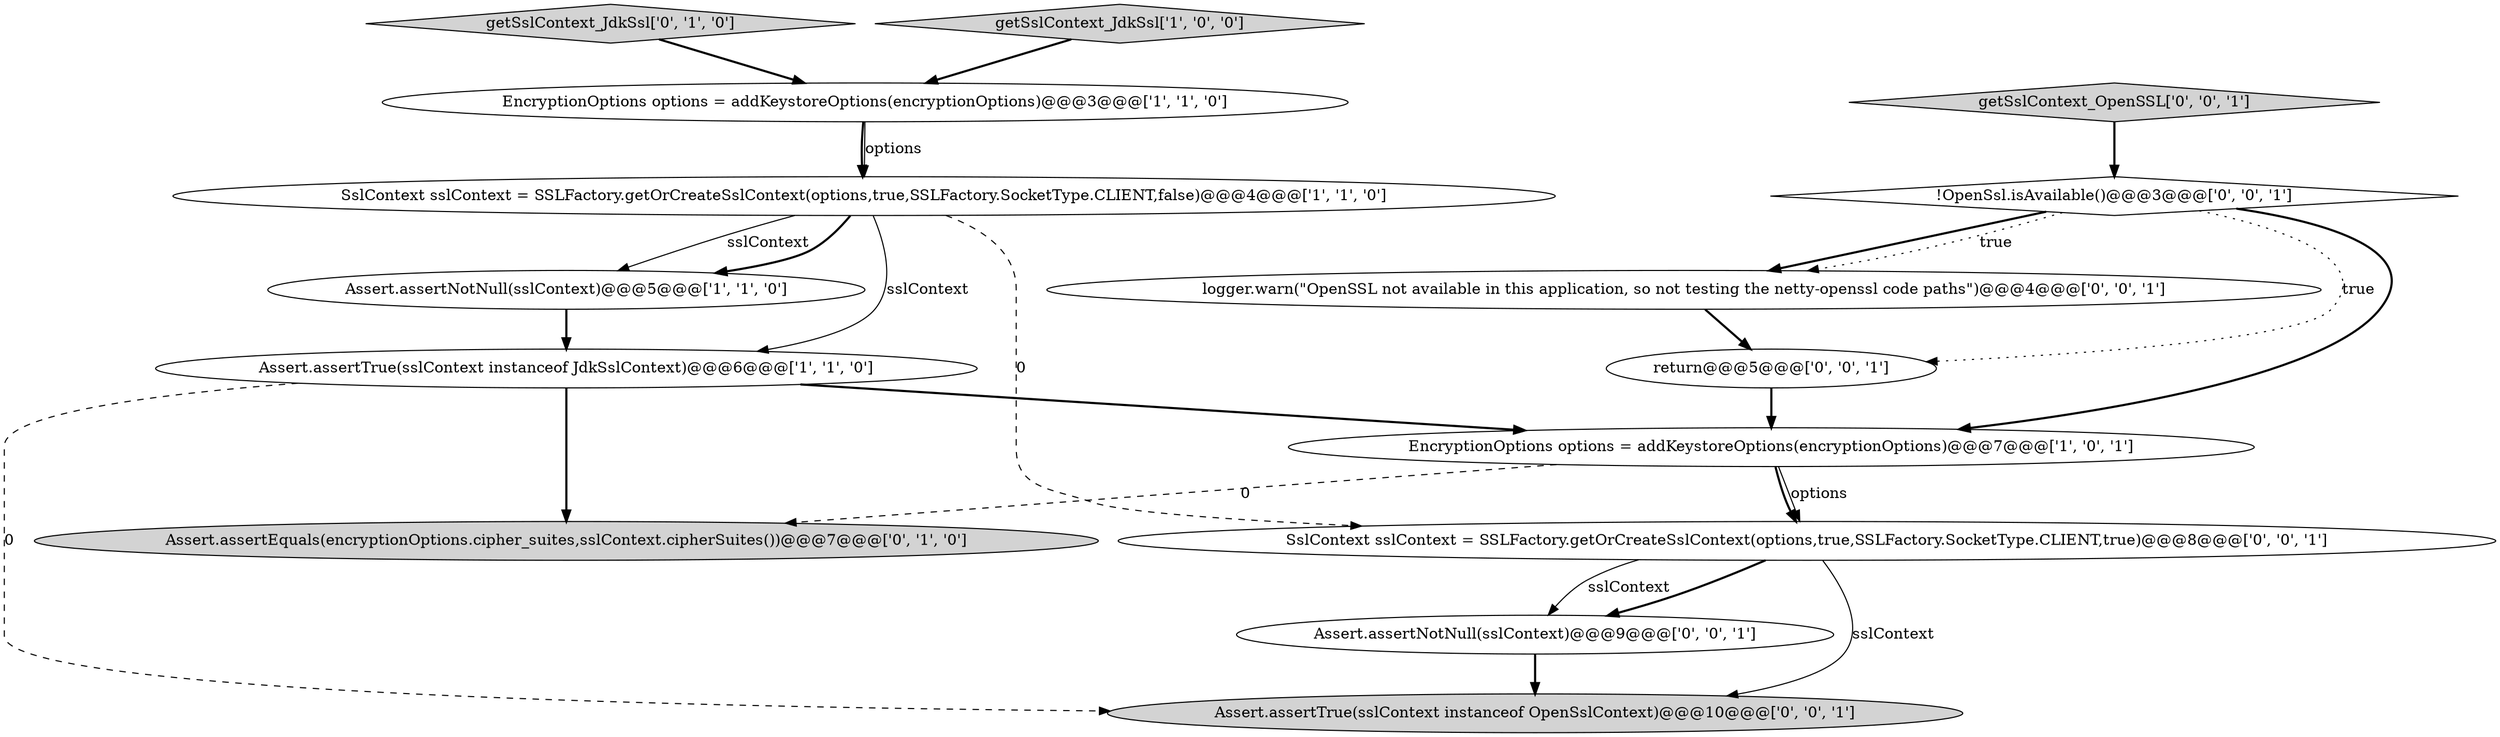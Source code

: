 digraph {
6 [style = filled, label = "getSslContext_JdkSsl['0', '1', '0']", fillcolor = lightgray, shape = diamond image = "AAA0AAABBB2BBB"];
2 [style = filled, label = "EncryptionOptions options = addKeystoreOptions(encryptionOptions)@@@7@@@['1', '0', '1']", fillcolor = white, shape = ellipse image = "AAA0AAABBB1BBB"];
4 [style = filled, label = "SslContext sslContext = SSLFactory.getOrCreateSslContext(options,true,SSLFactory.SocketType.CLIENT,false)@@@4@@@['1', '1', '0']", fillcolor = white, shape = ellipse image = "AAA0AAABBB1BBB"];
7 [style = filled, label = "Assert.assertEquals(encryptionOptions.cipher_suites,sslContext.cipherSuites())@@@7@@@['0', '1', '0']", fillcolor = lightgray, shape = ellipse image = "AAA1AAABBB2BBB"];
3 [style = filled, label = "Assert.assertTrue(sslContext instanceof JdkSslContext)@@@6@@@['1', '1', '0']", fillcolor = white, shape = ellipse image = "AAA0AAABBB1BBB"];
10 [style = filled, label = "Assert.assertTrue(sslContext instanceof OpenSslContext)@@@10@@@['0', '0', '1']", fillcolor = lightgray, shape = ellipse image = "AAA0AAABBB3BBB"];
11 [style = filled, label = "SslContext sslContext = SSLFactory.getOrCreateSslContext(options,true,SSLFactory.SocketType.CLIENT,true)@@@8@@@['0', '0', '1']", fillcolor = white, shape = ellipse image = "AAA0AAABBB3BBB"];
12 [style = filled, label = "getSslContext_OpenSSL['0', '0', '1']", fillcolor = lightgray, shape = diamond image = "AAA0AAABBB3BBB"];
0 [style = filled, label = "Assert.assertNotNull(sslContext)@@@5@@@['1', '1', '0']", fillcolor = white, shape = ellipse image = "AAA0AAABBB1BBB"];
13 [style = filled, label = "logger.warn(\"OpenSSL not available in this application, so not testing the netty-openssl code paths\")@@@4@@@['0', '0', '1']", fillcolor = white, shape = ellipse image = "AAA0AAABBB3BBB"];
9 [style = filled, label = "return@@@5@@@['0', '0', '1']", fillcolor = white, shape = ellipse image = "AAA0AAABBB3BBB"];
8 [style = filled, label = "Assert.assertNotNull(sslContext)@@@9@@@['0', '0', '1']", fillcolor = white, shape = ellipse image = "AAA0AAABBB3BBB"];
14 [style = filled, label = "!OpenSsl.isAvailable()@@@3@@@['0', '0', '1']", fillcolor = white, shape = diamond image = "AAA0AAABBB3BBB"];
5 [style = filled, label = "EncryptionOptions options = addKeystoreOptions(encryptionOptions)@@@3@@@['1', '1', '0']", fillcolor = white, shape = ellipse image = "AAA0AAABBB1BBB"];
1 [style = filled, label = "getSslContext_JdkSsl['1', '0', '0']", fillcolor = lightgray, shape = diamond image = "AAA0AAABBB1BBB"];
4->11 [style = dashed, label="0"];
3->2 [style = bold, label=""];
2->11 [style = bold, label=""];
12->14 [style = bold, label=""];
3->10 [style = dashed, label="0"];
14->13 [style = bold, label=""];
9->2 [style = bold, label=""];
0->3 [style = bold, label=""];
11->10 [style = solid, label="sslContext"];
3->7 [style = bold, label=""];
5->4 [style = bold, label=""];
2->7 [style = dashed, label="0"];
14->13 [style = dotted, label="true"];
11->8 [style = bold, label=""];
2->11 [style = solid, label="options"];
6->5 [style = bold, label=""];
5->4 [style = solid, label="options"];
4->3 [style = solid, label="sslContext"];
14->2 [style = bold, label=""];
11->8 [style = solid, label="sslContext"];
13->9 [style = bold, label=""];
4->0 [style = solid, label="sslContext"];
8->10 [style = bold, label=""];
4->0 [style = bold, label=""];
1->5 [style = bold, label=""];
14->9 [style = dotted, label="true"];
}
